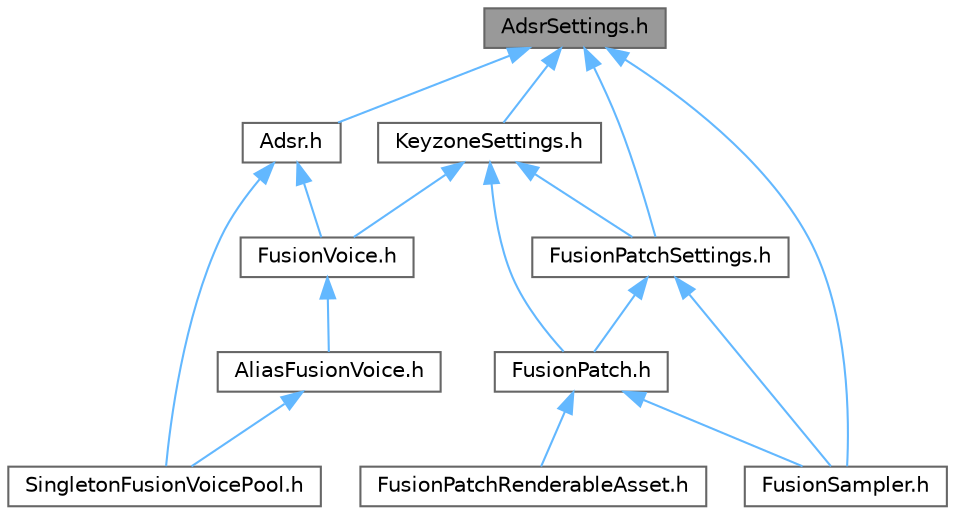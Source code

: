 digraph "AdsrSettings.h"
{
 // INTERACTIVE_SVG=YES
 // LATEX_PDF_SIZE
  bgcolor="transparent";
  edge [fontname=Helvetica,fontsize=10,labelfontname=Helvetica,labelfontsize=10];
  node [fontname=Helvetica,fontsize=10,shape=box,height=0.2,width=0.4];
  Node1 [id="Node000001",label="AdsrSettings.h",height=0.2,width=0.4,color="gray40", fillcolor="grey60", style="filled", fontcolor="black",tooltip=" "];
  Node1 -> Node2 [id="edge1_Node000001_Node000002",dir="back",color="steelblue1",style="solid",tooltip=" "];
  Node2 [id="Node000002",label="Adsr.h",height=0.2,width=0.4,color="grey40", fillcolor="white", style="filled",URL="$d6/d6f/Adsr_8h.html",tooltip=" "];
  Node2 -> Node3 [id="edge2_Node000002_Node000003",dir="back",color="steelblue1",style="solid",tooltip=" "];
  Node3 [id="Node000003",label="FusionVoice.h",height=0.2,width=0.4,color="grey40", fillcolor="white", style="filled",URL="$d2/dca/FusionVoice_8h.html",tooltip=" "];
  Node3 -> Node4 [id="edge3_Node000003_Node000004",dir="back",color="steelblue1",style="solid",tooltip=" "];
  Node4 [id="Node000004",label="AliasFusionVoice.h",height=0.2,width=0.4,color="grey40", fillcolor="white", style="filled",URL="$df/d2f/AliasFusionVoice_8h.html",tooltip=" "];
  Node4 -> Node5 [id="edge4_Node000004_Node000005",dir="back",color="steelblue1",style="solid",tooltip=" "];
  Node5 [id="Node000005",label="SingletonFusionVoicePool.h",height=0.2,width=0.4,color="grey40", fillcolor="white", style="filled",URL="$d3/da3/SingletonFusionVoicePool_8h.html",tooltip=" "];
  Node2 -> Node5 [id="edge5_Node000002_Node000005",dir="back",color="steelblue1",style="solid",tooltip=" "];
  Node1 -> Node6 [id="edge6_Node000001_Node000006",dir="back",color="steelblue1",style="solid",tooltip=" "];
  Node6 [id="Node000006",label="FusionPatchSettings.h",height=0.2,width=0.4,color="grey40", fillcolor="white", style="filled",URL="$d8/de3/FusionPatchSettings_8h.html",tooltip=" "];
  Node6 -> Node7 [id="edge7_Node000006_Node000007",dir="back",color="steelblue1",style="solid",tooltip=" "];
  Node7 [id="Node000007",label="FusionPatch.h",height=0.2,width=0.4,color="grey40", fillcolor="white", style="filled",URL="$d9/dae/FusionPatch_8h.html",tooltip=" "];
  Node7 -> Node8 [id="edge8_Node000007_Node000008",dir="back",color="steelblue1",style="solid",tooltip=" "];
  Node8 [id="Node000008",label="FusionPatchRenderableAsset.h",height=0.2,width=0.4,color="grey40", fillcolor="white", style="filled",URL="$d0/dd5/FusionPatchRenderableAsset_8h.html",tooltip=" "];
  Node7 -> Node9 [id="edge9_Node000007_Node000009",dir="back",color="steelblue1",style="solid",tooltip=" "];
  Node9 [id="Node000009",label="FusionSampler.h",height=0.2,width=0.4,color="grey40", fillcolor="white", style="filled",URL="$da/d12/FusionSampler_8h.html",tooltip=" "];
  Node6 -> Node9 [id="edge10_Node000006_Node000009",dir="back",color="steelblue1",style="solid",tooltip=" "];
  Node1 -> Node9 [id="edge11_Node000001_Node000009",dir="back",color="steelblue1",style="solid",tooltip=" "];
  Node1 -> Node10 [id="edge12_Node000001_Node000010",dir="back",color="steelblue1",style="solid",tooltip=" "];
  Node10 [id="Node000010",label="KeyzoneSettings.h",height=0.2,width=0.4,color="grey40", fillcolor="white", style="filled",URL="$d0/d30/KeyzoneSettings_8h.html",tooltip=" "];
  Node10 -> Node7 [id="edge13_Node000010_Node000007",dir="back",color="steelblue1",style="solid",tooltip=" "];
  Node10 -> Node6 [id="edge14_Node000010_Node000006",dir="back",color="steelblue1",style="solid",tooltip=" "];
  Node10 -> Node3 [id="edge15_Node000010_Node000003",dir="back",color="steelblue1",style="solid",tooltip=" "];
}
